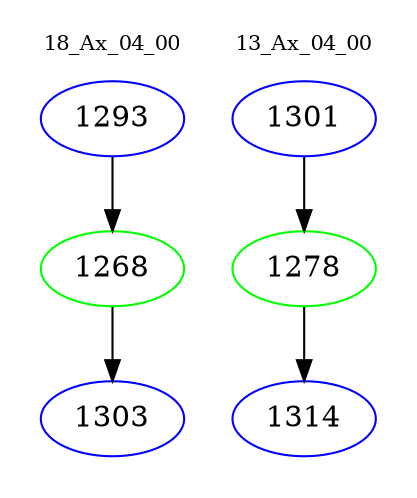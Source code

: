 digraph{
subgraph cluster_0 {
color = white
label = "18_Ax_04_00";
fontsize=10;
T0_1293 [label="1293", color="blue"]
T0_1293 -> T0_1268 [color="black"]
T0_1268 [label="1268", color="green"]
T0_1268 -> T0_1303 [color="black"]
T0_1303 [label="1303", color="blue"]
}
subgraph cluster_1 {
color = white
label = "13_Ax_04_00";
fontsize=10;
T1_1301 [label="1301", color="blue"]
T1_1301 -> T1_1278 [color="black"]
T1_1278 [label="1278", color="green"]
T1_1278 -> T1_1314 [color="black"]
T1_1314 [label="1314", color="blue"]
}
}
